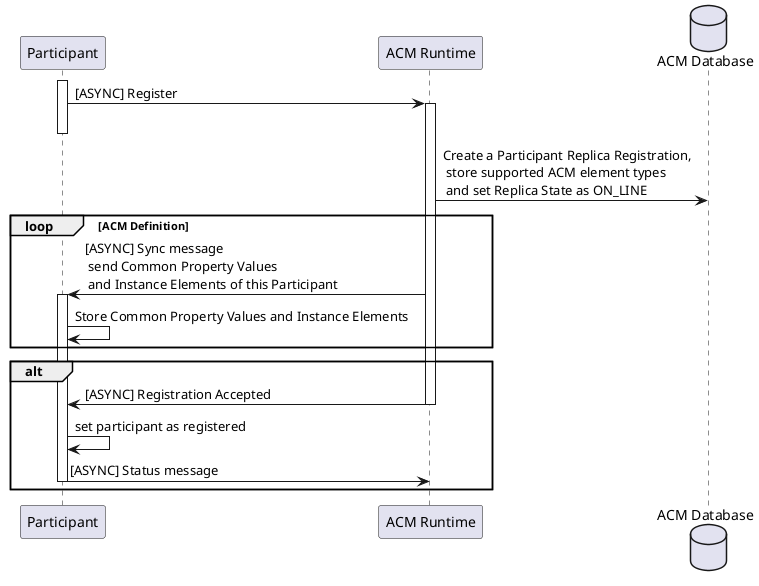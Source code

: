 @startuml

participant Participant
participant "ACM Runtime"
database "ACM Database"

activate Participant
  Participant -> "ACM Runtime": [ASYNC] Register
activate "ACM Runtime"
deactivate Participant
  "ACM Runtime" -> "ACM Database": Create a Participant Replica Registration,\n store supported ACM element types \n and set Replica State as ON_LINE
  loop ACM Definition
    "ACM Runtime" -> Participant: [ASYNC] Sync message\n send Common Property Values\n and Instance Elements of this Participant
activate Participant
    Participant -> Participant: Store Common Property Values and Instance Elements
  end loop
  alt
  "ACM Runtime" -> Participant: [ASYNC] Registration Accepted
deactivate "ACM Runtime"
Participant -> Participant:  set participant as registered
Participant -> "ACM Runtime": [ASYNC] Status message
deactivate Participant
end
@enduml
